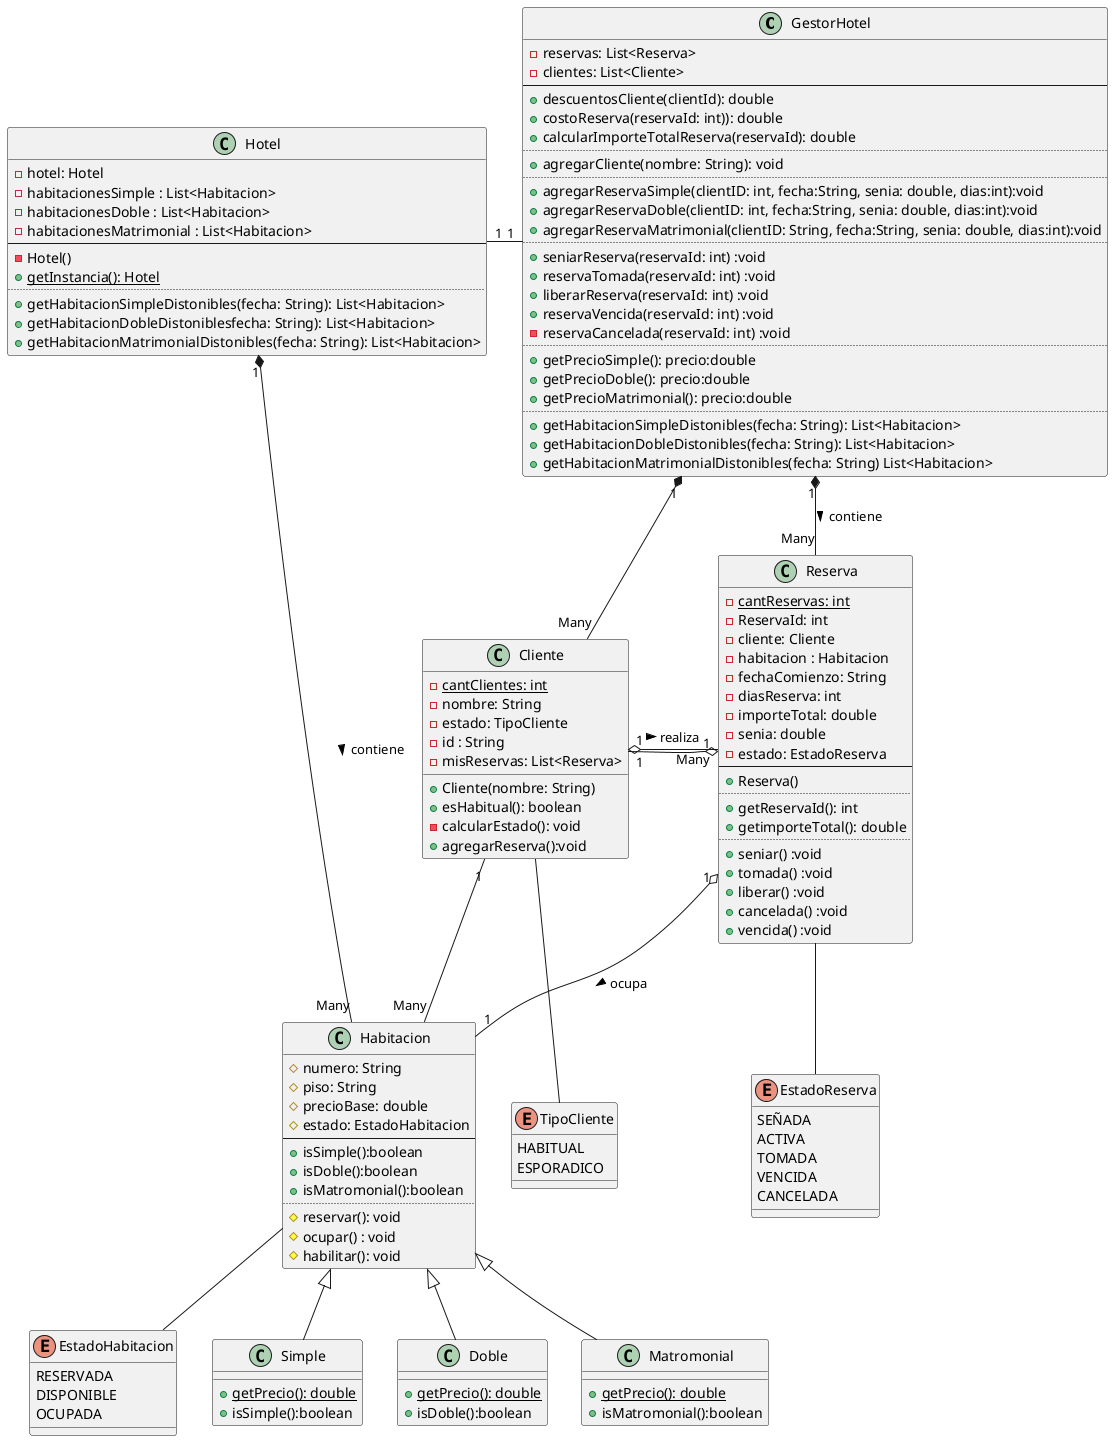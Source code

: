 @startuml
GestorHotel "1" -left- "1" Hotel
GestorHotel "1" *-- "Many" Reserva :> contiene
GestorHotel "1" *-- "Many" Cliente
Hotel "1" *-- "Many" Habitacion:> contiene
Cliente "1" -- "Many" Habitacion
Cliente "1" o-right- "Many" Reserva :> realiza
Cliente -- TipoCliente
Reserva "1" o-- "1" Cliente
Reserva "1" o-- "1" Habitacion :> ocupa
Reserva -- EstadoReserva
Habitacion -- EstadoHabitacion

class GestorHotel{
    - reservas: List<Reserva>
    - clientes: List<Cliente>
    --
    + descuentosCliente(clientId): double
    + costoReserva(reservaId: int)): double
    + calcularImporteTotalReserva(reservaId): double
    ..
    + agregarCliente(nombre: String): void
    ..
    + agregarReservaSimple(clientID: int, fecha:String, senia: double, dias:int):void
    + agregarReservaDoble(clientID: int, fecha:String, senia: double, dias:int):void
    + agregarReservaMatrimonial(clientID: String, fecha:String, senia: double, dias:int):void
    ..
    + seniarReserva(reservaId: int) :void
    + reservaTomada(reservaId: int) :void
    + liberarReserva(reservaId: int) :void
    + reservaVencida(reservaId: int) :void
    - reservaCancelada(reservaId: int) :void
    ..
    + getPrecioSimple(): precio:double
    + getPrecioDoble(): precio:double
    + getPrecioMatrimonial(): precio:double
    ..
    + getHabitacionSimpleDistonibles(fecha: String): List<Habitacion>
    + getHabitacionDobleDistonibles(fecha: String): List<Habitacion>
    + getHabitacionMatrimonialDistonibles(fecha: String) List<Habitacion>
}

class   Hotel{
    - hotel: Hotel
    - habitacionesSimple : List<Habitacion>
    - habitacionesDoble : List<Habitacion>
    - habitacionesMatrimonial : List<Habitacion>
    --
    - Hotel()
    + {static} getInstancia(): Hotel
    ..
    + getHabitacionSimpleDistonibles(fecha: String): List<Habitacion>
    + getHabitacionDobleDistoniblesfecha: String): List<Habitacion>
    + getHabitacionMatrimonialDistonibles(fecha: String): List<Habitacion>
}
class  Habitacion{
     # numero: String
     # piso: String
     # precioBase: double
     # estado: EstadoHabitacion
     --
     + isSimple():boolean
     + isDoble():boolean
     + isMatromonial():boolean
     ..
     # reservar(): void
     # ocupar() : void
     # habilitar(): void
 }
class Simple extends Habitacion{
     + {static} getPrecio(): double
     + isSimple():boolean
}
class Doble extends Habitacion{
     + {static} getPrecio(): double
     + isDoble():boolean
}
class Matromonial extends Habitacion{
     + {static} getPrecio(): double
     + isMatromonial():boolean
}
class   Cliente{
    - {static} cantClientes: int
    - nombre: String
    - estado: TipoCliente
    - id : String
    - misReservas: List<Reserva>
    + Cliente(nombre: String)
    + esHabitual(): boolean
    - calcularEstado(): void
    + agregarReserva():void
}
class   Reserva{
    - {static} cantReservas: int
    - ReservaId: int
    - cliente: Cliente
    - habitacion : Habitacion
    - fechaComienzo: String
    - diasReserva: int
    - importeTotal: double
    - senia: double
    - estado: EstadoReserva
    --
    + Reserva()
    ..
    + getReservaId(): int
    + getimporteTotal(): double
    ..
    + seniar() :void
    + tomada() :void
    + liberar() :void
    + cancelada() :void
    + vencida() :void
}

enum TipoCliente{
    HABITUAL
    ESPORADICO
}

enum EstadoReserva{
    SEÑADA
    ACTIVA
    TOMADA
    VENCIDA
    CANCELADA
}

enum EstadoHabitacion{
    RESERVADA
    DISPONIBLE
    OCUPADA
}
@enduml